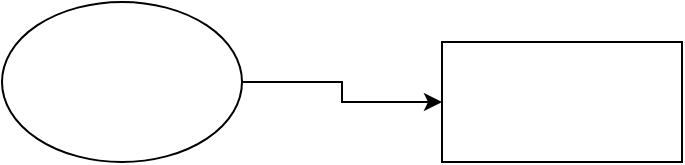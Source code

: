 <mxfile version="20.8.3" type="github">
  <diagram id="eUmBBH5r9YElzXu6v_C1" name="Страница 1">
    <mxGraphModel dx="1434" dy="764" grid="1" gridSize="10" guides="1" tooltips="1" connect="1" arrows="1" fold="1" page="1" pageScale="1" pageWidth="1169" pageHeight="827" math="0" shadow="0">
      <root>
        <mxCell id="0" />
        <mxCell id="1" parent="0" />
        <mxCell id="UMux6KF69g5MS4H91G_8-1" value="" style="rounded=0;whiteSpace=wrap;html=1;" vertex="1" parent="1">
          <mxGeometry x="520" y="360" width="120" height="60" as="geometry" />
        </mxCell>
        <mxCell id="UMux6KF69g5MS4H91G_8-3" value="" style="edgeStyle=orthogonalEdgeStyle;rounded=0;orthogonalLoop=1;jettySize=auto;html=1;" edge="1" parent="1" source="UMux6KF69g5MS4H91G_8-2" target="UMux6KF69g5MS4H91G_8-1">
          <mxGeometry relative="1" as="geometry" />
        </mxCell>
        <mxCell id="UMux6KF69g5MS4H91G_8-2" value="" style="ellipse;whiteSpace=wrap;html=1;" vertex="1" parent="1">
          <mxGeometry x="300" y="340" width="120" height="80" as="geometry" />
        </mxCell>
      </root>
    </mxGraphModel>
  </diagram>
</mxfile>
